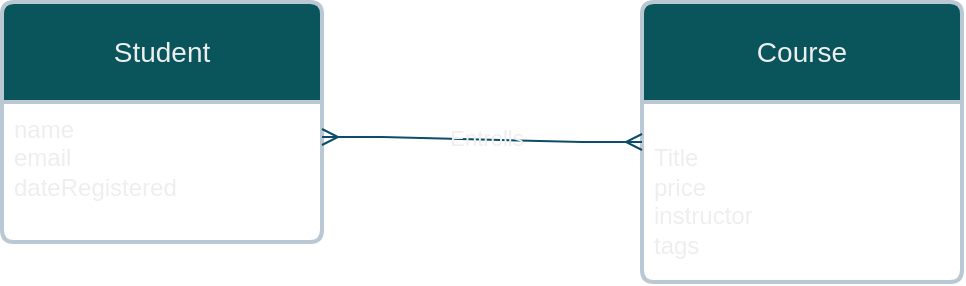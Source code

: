 <mxfile version="26.2.2">
  <diagram name="Page-1" id="XQzJ4Xg23kztELHjcMI4">
    <mxGraphModel dx="1428" dy="841" grid="1" gridSize="10" guides="1" tooltips="1" connect="1" arrows="1" fold="1" page="1" pageScale="1" pageWidth="827" pageHeight="1169" math="0" shadow="0">
      <root>
        <mxCell id="0" />
        <mxCell id="1" parent="0" />
        <mxCell id="U1dJwm40ZlOxu4ao0fCJ-1" value="Student" style="swimlane;childLayout=stackLayout;horizontal=1;startSize=50;horizontalStack=0;rounded=1;fontSize=14;fontStyle=0;strokeWidth=2;resizeParent=0;resizeLast=1;shadow=0;dashed=0;align=center;arcSize=4;whiteSpace=wrap;html=1;labelBackgroundColor=none;fillColor=#09555B;strokeColor=#BAC8D3;fontColor=#EEEEEE;" parent="1" vertex="1">
          <mxGeometry x="130" y="100" width="160" height="120" as="geometry" />
        </mxCell>
        <mxCell id="U1dJwm40ZlOxu4ao0fCJ-2" value="name&lt;div&gt;email&lt;/div&gt;&lt;div&gt;dateRegistered&lt;/div&gt;" style="align=left;strokeColor=none;fillColor=none;spacingLeft=4;spacingRight=4;fontSize=12;verticalAlign=top;resizable=0;rotatable=0;part=1;html=1;whiteSpace=wrap;labelBackgroundColor=none;fontColor=#EEEEEE;" parent="U1dJwm40ZlOxu4ao0fCJ-1" vertex="1">
          <mxGeometry y="50" width="160" height="70" as="geometry" />
        </mxCell>
        <mxCell id="U1dJwm40ZlOxu4ao0fCJ-3" value="Course" style="swimlane;childLayout=stackLayout;horizontal=1;startSize=50;horizontalStack=0;rounded=1;fontSize=14;fontStyle=0;strokeWidth=2;resizeParent=0;resizeLast=1;shadow=0;dashed=0;align=center;arcSize=4;whiteSpace=wrap;html=1;labelBackgroundColor=none;fillColor=#09555B;strokeColor=#BAC8D3;fontColor=#EEEEEE;" parent="1" vertex="1">
          <mxGeometry x="450" y="100" width="160" height="140" as="geometry" />
        </mxCell>
        <mxCell id="U1dJwm40ZlOxu4ao0fCJ-4" value="&lt;br&gt;&lt;div&gt;Title&lt;/div&gt;&lt;div&gt;price&lt;/div&gt;&lt;div&gt;instructor&lt;/div&gt;&lt;div&gt;tags&lt;/div&gt;" style="align=left;strokeColor=none;fillColor=none;spacingLeft=4;spacingRight=4;fontSize=12;verticalAlign=top;resizable=0;rotatable=0;part=1;html=1;whiteSpace=wrap;labelBackgroundColor=none;fontColor=#EEEEEE;" parent="U1dJwm40ZlOxu4ao0fCJ-3" vertex="1">
          <mxGeometry y="50" width="160" height="90" as="geometry" />
        </mxCell>
        <mxCell id="U1dJwm40ZlOxu4ao0fCJ-6" value="" style="edgeStyle=entityRelationEdgeStyle;fontSize=12;html=1;endArrow=ERmany;startArrow=ERmany;rounded=0;exitX=1;exitY=0.25;exitDx=0;exitDy=0;entryX=0;entryY=0.5;entryDx=0;entryDy=0;labelBackgroundColor=none;strokeColor=#0B4D6A;fontColor=default;" parent="1" source="U1dJwm40ZlOxu4ao0fCJ-2" target="U1dJwm40ZlOxu4ao0fCJ-3" edge="1">
          <mxGeometry width="100" height="100" relative="1" as="geometry">
            <mxPoint x="290" y="210" as="sourcePoint" />
            <mxPoint x="390" y="110" as="targetPoint" />
          </mxGeometry>
        </mxCell>
        <mxCell id="U1dJwm40ZlOxu4ao0fCJ-7" value="Entrolls" style="edgeLabel;html=1;align=center;verticalAlign=middle;resizable=0;points=[];labelBackgroundColor=none;fontColor=#EEEEEE;" parent="U1dJwm40ZlOxu4ao0fCJ-6" vertex="1" connectable="0">
          <mxGeometry x="0.018" y="1" relative="1" as="geometry">
            <mxPoint as="offset" />
          </mxGeometry>
        </mxCell>
      </root>
    </mxGraphModel>
  </diagram>
</mxfile>
